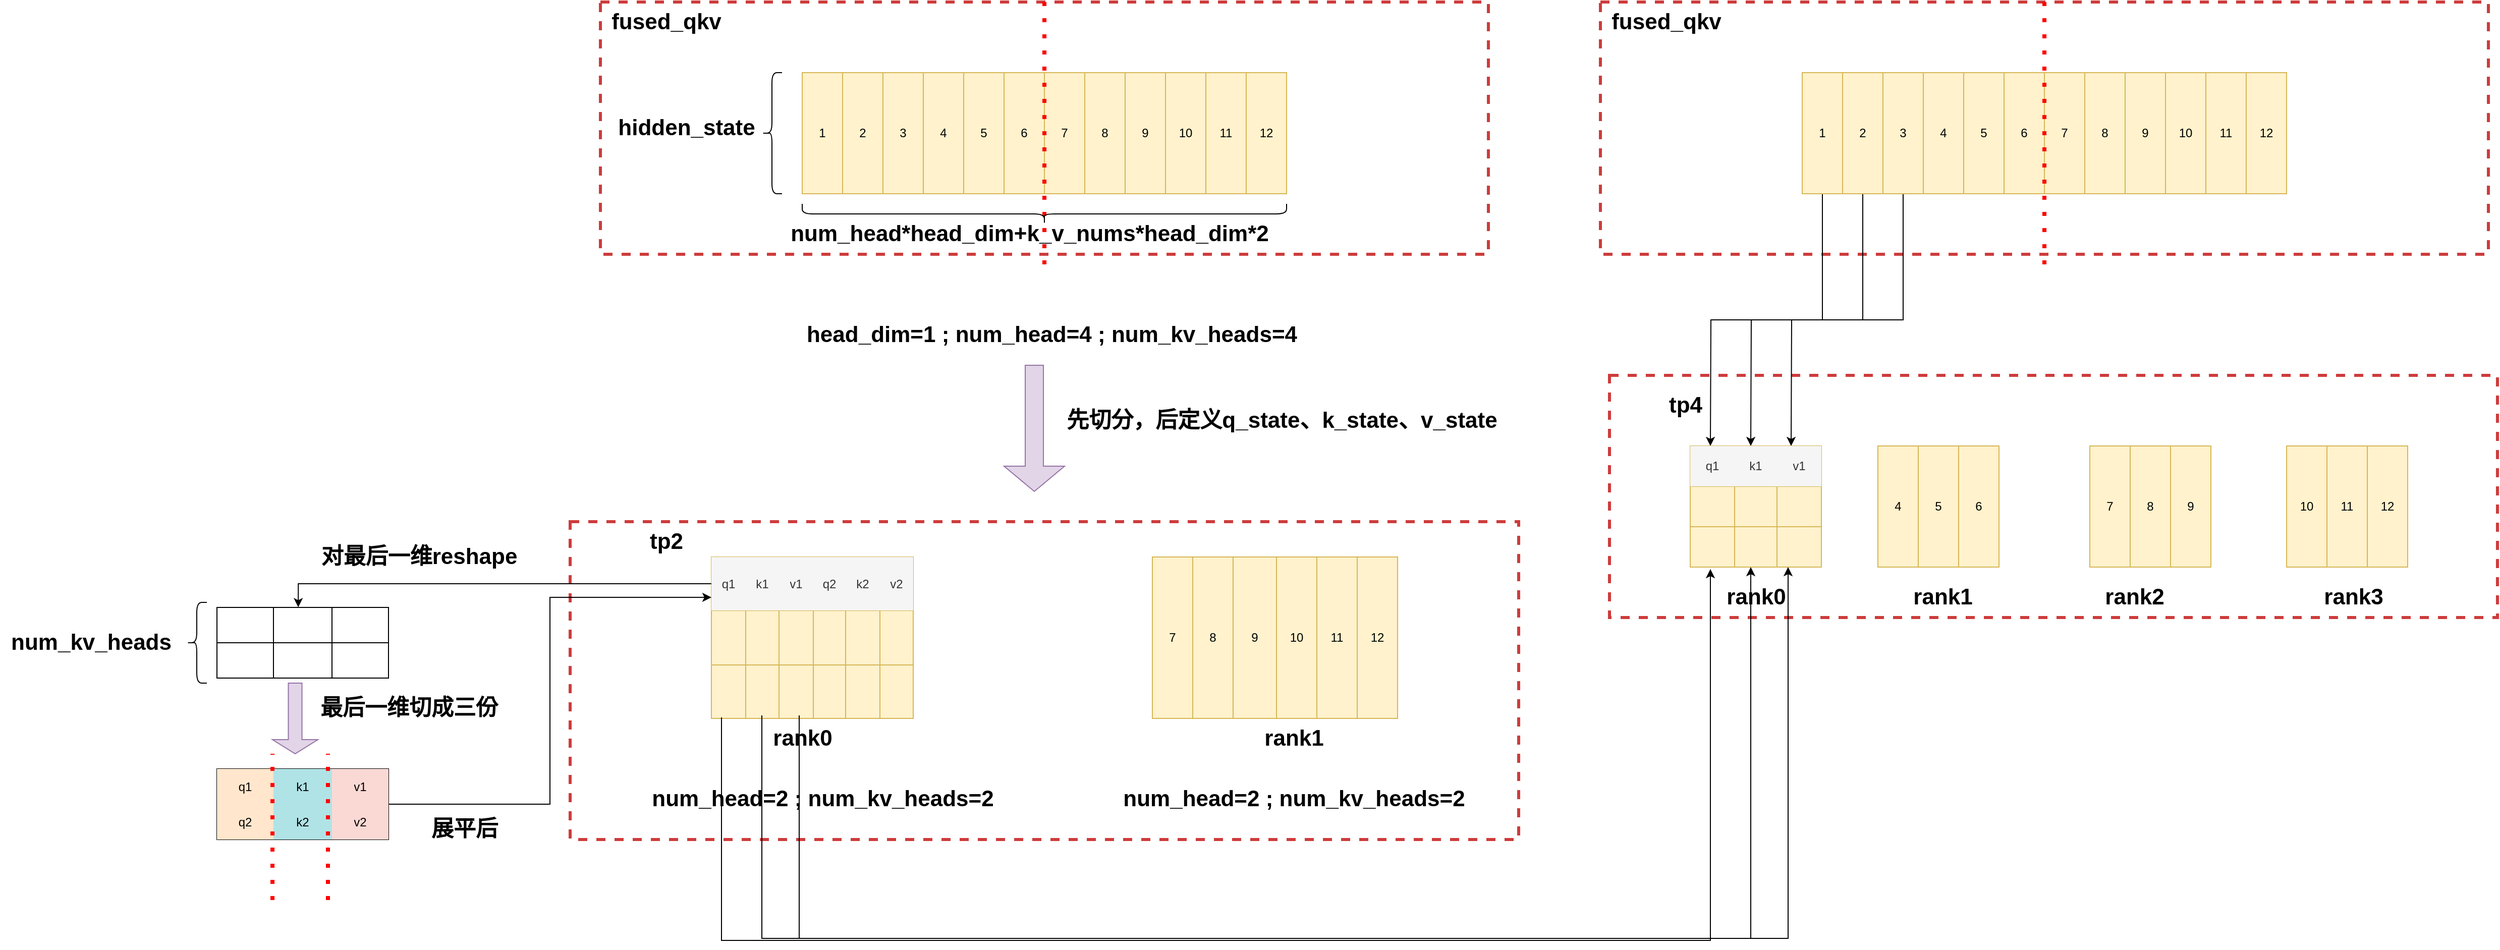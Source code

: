 <mxfile version="28.1.2">
  <diagram name="第 1 页" id="qdPujDKUlXKJ9pawTFB2">
    <mxGraphModel dx="2940" dy="1637" grid="1" gridSize="10" guides="1" tooltips="1" connect="1" arrows="1" fold="1" page="1" pageScale="1" pageWidth="827" pageHeight="1169" math="0" shadow="0">
      <root>
        <mxCell id="0" />
        <mxCell id="1" parent="0" />
        <mxCell id="VnAICG5ymwRhYKLLCskk-14" value="" style="whiteSpace=wrap;html=1;fillColor=none;dashed=1;strokeWidth=3;strokeColor=light-dark(#ce3b3b, #ededed);" vertex="1" parent="1">
          <mxGeometry x="580" y="705" width="940" height="315" as="geometry" />
        </mxCell>
        <mxCell id="VnAICG5ymwRhYKLLCskk-2" value="" style="whiteSpace=wrap;html=1;fillColor=none;dashed=1;strokeWidth=3;strokeColor=light-dark(#ce3b3b, #ededed);" vertex="1" parent="1">
          <mxGeometry x="610" y="190" width="880" height="250" as="geometry" />
        </mxCell>
        <mxCell id="VnAICG5ymwRhYKLLCskk-1" value="1" style="rounded=0;whiteSpace=wrap;html=1;fillColor=#fff2cc;strokeColor=#d6b656;" vertex="1" parent="1">
          <mxGeometry x="810" y="260" width="40" height="120" as="geometry" />
        </mxCell>
        <mxCell id="VnAICG5ymwRhYKLLCskk-3" value="2" style="rounded=0;whiteSpace=wrap;html=1;fillColor=#fff2cc;strokeColor=#d6b656;" vertex="1" parent="1">
          <mxGeometry x="850" y="260" width="40" height="120" as="geometry" />
        </mxCell>
        <mxCell id="VnAICG5ymwRhYKLLCskk-4" value="3" style="rounded=0;whiteSpace=wrap;html=1;fillColor=#fff2cc;strokeColor=#d6b656;" vertex="1" parent="1">
          <mxGeometry x="890" y="260" width="40" height="120" as="geometry" />
        </mxCell>
        <mxCell id="VnAICG5ymwRhYKLLCskk-5" value="4" style="rounded=0;whiteSpace=wrap;html=1;fillColor=#fff2cc;strokeColor=#d6b656;" vertex="1" parent="1">
          <mxGeometry x="930" y="260" width="40" height="120" as="geometry" />
        </mxCell>
        <mxCell id="VnAICG5ymwRhYKLLCskk-6" value="5" style="rounded=0;whiteSpace=wrap;html=1;fillColor=#fff2cc;strokeColor=#d6b656;" vertex="1" parent="1">
          <mxGeometry x="970" y="260" width="40" height="120" as="geometry" />
        </mxCell>
        <mxCell id="VnAICG5ymwRhYKLLCskk-7" value="6" style="rounded=0;whiteSpace=wrap;html=1;fillColor=#fff2cc;strokeColor=#d6b656;" vertex="1" parent="1">
          <mxGeometry x="1010" y="260" width="40" height="120" as="geometry" />
        </mxCell>
        <mxCell id="VnAICG5ymwRhYKLLCskk-8" value="7" style="rounded=0;whiteSpace=wrap;html=1;fillColor=#fff2cc;strokeColor=#d6b656;" vertex="1" parent="1">
          <mxGeometry x="1050" y="260" width="40" height="120" as="geometry" />
        </mxCell>
        <mxCell id="VnAICG5ymwRhYKLLCskk-9" value="8" style="rounded=0;whiteSpace=wrap;html=1;fillColor=#fff2cc;strokeColor=#d6b656;" vertex="1" parent="1">
          <mxGeometry x="1090" y="260" width="40" height="120" as="geometry" />
        </mxCell>
        <mxCell id="VnAICG5ymwRhYKLLCskk-10" value="9" style="rounded=0;whiteSpace=wrap;html=1;fillColor=#fff2cc;strokeColor=#d6b656;" vertex="1" parent="1">
          <mxGeometry x="1130" y="260" width="40" height="120" as="geometry" />
        </mxCell>
        <mxCell id="VnAICG5ymwRhYKLLCskk-11" value="10" style="rounded=0;whiteSpace=wrap;html=1;fillColor=#fff2cc;strokeColor=#d6b656;" vertex="1" parent="1">
          <mxGeometry x="1170" y="260" width="40" height="120" as="geometry" />
        </mxCell>
        <mxCell id="VnAICG5ymwRhYKLLCskk-12" value="11" style="rounded=0;whiteSpace=wrap;html=1;fillColor=#fff2cc;strokeColor=#d6b656;" vertex="1" parent="1">
          <mxGeometry x="1210" y="260" width="40" height="120" as="geometry" />
        </mxCell>
        <mxCell id="VnAICG5ymwRhYKLLCskk-13" value="12" style="rounded=0;whiteSpace=wrap;html=1;fillColor=#fff2cc;strokeColor=#d6b656;" vertex="1" parent="1">
          <mxGeometry x="1250" y="260" width="40" height="120" as="geometry" />
        </mxCell>
        <mxCell id="VnAICG5ymwRhYKLLCskk-27" value="" style="whiteSpace=wrap;html=1;fillColor=none;dashed=1;strokeWidth=3;strokeColor=light-dark(#ce3b3b, #ededed);" vertex="1" parent="1">
          <mxGeometry x="1610" y="560" width="880" height="240" as="geometry" />
        </mxCell>
        <mxCell id="VnAICG5ymwRhYKLLCskk-50" value="&lt;font style=&quot;font-size: 22px;&quot;&gt;&lt;b&gt;fused_qkv&lt;/b&gt;&lt;/font&gt;" style="text;html=1;align=center;verticalAlign=middle;resizable=0;points=[];autosize=1;strokeColor=none;fillColor=none;" vertex="1" parent="1">
          <mxGeometry x="610" y="190" width="130" height="40" as="geometry" />
        </mxCell>
        <mxCell id="VnAICG5ymwRhYKLLCskk-51" value="" style="endArrow=none;dashed=1;html=1;dashPattern=1 3;strokeWidth=4;rounded=0;entryX=0.5;entryY=0;entryDx=0;entryDy=0;strokeColor=#FF0000;" edge="1" parent="1" target="VnAICG5ymwRhYKLLCskk-2">
          <mxGeometry width="50" height="50" relative="1" as="geometry">
            <mxPoint x="1050" y="450" as="sourcePoint" />
            <mxPoint x="1260" y="560" as="targetPoint" />
          </mxGeometry>
        </mxCell>
        <mxCell id="VnAICG5ymwRhYKLLCskk-52" value="&lt;font style=&quot;font-size: 22px;&quot;&gt;&lt;b&gt;tp2&lt;/b&gt;&lt;/font&gt;" style="text;html=1;align=center;verticalAlign=middle;resizable=0;points=[];autosize=1;strokeColor=none;fillColor=none;" vertex="1" parent="1">
          <mxGeometry x="645" y="705" width="60" height="40" as="geometry" />
        </mxCell>
        <mxCell id="VnAICG5ymwRhYKLLCskk-53" value="&lt;font style=&quot;font-size: 22px;&quot;&gt;&lt;b&gt;rank0&lt;/b&gt;&lt;/font&gt;" style="text;html=1;align=center;verticalAlign=middle;resizable=0;points=[];autosize=1;strokeColor=none;fillColor=none;" vertex="1" parent="1">
          <mxGeometry x="770" y="900" width="80" height="40" as="geometry" />
        </mxCell>
        <mxCell id="VnAICG5ymwRhYKLLCskk-54" value="&lt;font style=&quot;font-size: 22px;&quot;&gt;&lt;b&gt;rank1&lt;/b&gt;&lt;/font&gt;" style="text;html=1;align=center;verticalAlign=middle;resizable=0;points=[];autosize=1;strokeColor=none;fillColor=none;" vertex="1" parent="1">
          <mxGeometry x="1257" y="900" width="80" height="40" as="geometry" />
        </mxCell>
        <mxCell id="VnAICG5ymwRhYKLLCskk-55" value="&lt;font style=&quot;font-size: 22px;&quot;&gt;&lt;b&gt;tp4&lt;/b&gt;&lt;/font&gt;" style="text;html=1;align=center;verticalAlign=middle;resizable=0;points=[];autosize=1;strokeColor=none;fillColor=none;" vertex="1" parent="1">
          <mxGeometry x="1655" y="570" width="60" height="40" as="geometry" />
        </mxCell>
        <mxCell id="VnAICG5ymwRhYKLLCskk-56" value="&lt;font style=&quot;font-size: 22px;&quot;&gt;&lt;b&gt;rank0&lt;/b&gt;&lt;/font&gt;" style="text;html=1;align=center;verticalAlign=middle;resizable=0;points=[];autosize=1;strokeColor=none;fillColor=none;" vertex="1" parent="1">
          <mxGeometry x="1715" y="760" width="80" height="40" as="geometry" />
        </mxCell>
        <mxCell id="VnAICG5ymwRhYKLLCskk-57" value="&lt;font style=&quot;font-size: 22px;&quot;&gt;&lt;b&gt;rank1&lt;/b&gt;&lt;/font&gt;" style="text;html=1;align=center;verticalAlign=middle;resizable=0;points=[];autosize=1;strokeColor=none;fillColor=none;" vertex="1" parent="1">
          <mxGeometry x="1900" y="760" width="80" height="40" as="geometry" />
        </mxCell>
        <mxCell id="VnAICG5ymwRhYKLLCskk-58" value="&lt;font style=&quot;font-size: 22px;&quot;&gt;&lt;b&gt;rank2&lt;/b&gt;&lt;/font&gt;" style="text;html=1;align=center;verticalAlign=middle;resizable=0;points=[];autosize=1;strokeColor=none;fillColor=none;" vertex="1" parent="1">
          <mxGeometry x="2090" y="760" width="80" height="40" as="geometry" />
        </mxCell>
        <mxCell id="VnAICG5ymwRhYKLLCskk-59" value="&lt;font style=&quot;font-size: 22px;&quot;&gt;&lt;b&gt;rank3&lt;/b&gt;&lt;/font&gt;" style="text;html=1;align=center;verticalAlign=middle;resizable=0;points=[];autosize=1;strokeColor=none;fillColor=none;" vertex="1" parent="1">
          <mxGeometry x="2307" y="760" width="80" height="40" as="geometry" />
        </mxCell>
        <mxCell id="VnAICG5ymwRhYKLLCskk-60" value="" style="whiteSpace=wrap;html=1;fillColor=none;dashed=1;strokeWidth=3;strokeColor=light-dark(#ce3b3b, #ededed);" vertex="1" parent="1">
          <mxGeometry x="1601" y="190" width="880" height="250" as="geometry" />
        </mxCell>
        <mxCell id="VnAICG5ymwRhYKLLCskk-75" style="edgeStyle=orthogonalEdgeStyle;rounded=0;orthogonalLoop=1;jettySize=auto;html=1;exitX=0.5;exitY=1;exitDx=0;exitDy=0;entryX=0.5;entryY=0;entryDx=0;entryDy=0;" edge="1" parent="1" source="VnAICG5ymwRhYKLLCskk-61">
          <mxGeometry relative="1" as="geometry">
            <mxPoint x="1710" y="630" as="targetPoint" />
          </mxGeometry>
        </mxCell>
        <mxCell id="VnAICG5ymwRhYKLLCskk-61" value="1" style="rounded=0;whiteSpace=wrap;html=1;fillColor=#fff2cc;strokeColor=#d6b656;" vertex="1" parent="1">
          <mxGeometry x="1801" y="260" width="40" height="120" as="geometry" />
        </mxCell>
        <mxCell id="VnAICG5ymwRhYKLLCskk-76" style="edgeStyle=orthogonalEdgeStyle;rounded=0;orthogonalLoop=1;jettySize=auto;html=1;exitX=0.5;exitY=1;exitDx=0;exitDy=0;entryX=0.5;entryY=0;entryDx=0;entryDy=0;" edge="1" parent="1" source="VnAICG5ymwRhYKLLCskk-62">
          <mxGeometry relative="1" as="geometry">
            <mxPoint x="1750" y="630" as="targetPoint" />
          </mxGeometry>
        </mxCell>
        <mxCell id="VnAICG5ymwRhYKLLCskk-62" value="2" style="rounded=0;whiteSpace=wrap;html=1;fillColor=#fff2cc;strokeColor=#d6b656;" vertex="1" parent="1">
          <mxGeometry x="1841" y="260" width="40" height="120" as="geometry" />
        </mxCell>
        <mxCell id="VnAICG5ymwRhYKLLCskk-77" style="edgeStyle=orthogonalEdgeStyle;rounded=0;orthogonalLoop=1;jettySize=auto;html=1;exitX=0.5;exitY=1;exitDx=0;exitDy=0;entryX=0.5;entryY=0;entryDx=0;entryDy=0;" edge="1" parent="1" source="VnAICG5ymwRhYKLLCskk-63">
          <mxGeometry relative="1" as="geometry">
            <mxPoint x="1790" y="630" as="targetPoint" />
          </mxGeometry>
        </mxCell>
        <mxCell id="VnAICG5ymwRhYKLLCskk-63" value="3" style="rounded=0;whiteSpace=wrap;html=1;fillColor=#fff2cc;strokeColor=#d6b656;" vertex="1" parent="1">
          <mxGeometry x="1881" y="260" width="40" height="120" as="geometry" />
        </mxCell>
        <mxCell id="VnAICG5ymwRhYKLLCskk-64" value="4" style="rounded=0;whiteSpace=wrap;html=1;fillColor=#fff2cc;strokeColor=#d6b656;" vertex="1" parent="1">
          <mxGeometry x="1921" y="260" width="40" height="120" as="geometry" />
        </mxCell>
        <mxCell id="VnAICG5ymwRhYKLLCskk-65" value="5" style="rounded=0;whiteSpace=wrap;html=1;fillColor=#fff2cc;strokeColor=#d6b656;" vertex="1" parent="1">
          <mxGeometry x="1961" y="260" width="40" height="120" as="geometry" />
        </mxCell>
        <mxCell id="VnAICG5ymwRhYKLLCskk-66" value="6" style="rounded=0;whiteSpace=wrap;html=1;fillColor=#fff2cc;strokeColor=#d6b656;" vertex="1" parent="1">
          <mxGeometry x="2001" y="260" width="40" height="120" as="geometry" />
        </mxCell>
        <mxCell id="VnAICG5ymwRhYKLLCskk-67" value="7" style="rounded=0;whiteSpace=wrap;html=1;fillColor=#fff2cc;strokeColor=#d6b656;" vertex="1" parent="1">
          <mxGeometry x="2041" y="260" width="40" height="120" as="geometry" />
        </mxCell>
        <mxCell id="VnAICG5ymwRhYKLLCskk-68" value="8" style="rounded=0;whiteSpace=wrap;html=1;fillColor=#fff2cc;strokeColor=#d6b656;" vertex="1" parent="1">
          <mxGeometry x="2081" y="260" width="40" height="120" as="geometry" />
        </mxCell>
        <mxCell id="VnAICG5ymwRhYKLLCskk-69" value="9" style="rounded=0;whiteSpace=wrap;html=1;fillColor=#fff2cc;strokeColor=#d6b656;" vertex="1" parent="1">
          <mxGeometry x="2121" y="260" width="40" height="120" as="geometry" />
        </mxCell>
        <mxCell id="VnAICG5ymwRhYKLLCskk-70" value="10" style="rounded=0;whiteSpace=wrap;html=1;fillColor=#fff2cc;strokeColor=#d6b656;" vertex="1" parent="1">
          <mxGeometry x="2161" y="260" width="40" height="120" as="geometry" />
        </mxCell>
        <mxCell id="VnAICG5ymwRhYKLLCskk-71" value="11" style="rounded=0;whiteSpace=wrap;html=1;fillColor=#fff2cc;strokeColor=#d6b656;" vertex="1" parent="1">
          <mxGeometry x="2201" y="260" width="40" height="120" as="geometry" />
        </mxCell>
        <mxCell id="VnAICG5ymwRhYKLLCskk-72" value="12" style="rounded=0;whiteSpace=wrap;html=1;fillColor=#fff2cc;strokeColor=#d6b656;" vertex="1" parent="1">
          <mxGeometry x="2241" y="260" width="40" height="120" as="geometry" />
        </mxCell>
        <mxCell id="VnAICG5ymwRhYKLLCskk-73" value="&lt;font style=&quot;font-size: 22px;&quot;&gt;&lt;b&gt;fused_qkv&lt;/b&gt;&lt;/font&gt;" style="text;html=1;align=center;verticalAlign=middle;resizable=0;points=[];autosize=1;strokeColor=none;fillColor=none;" vertex="1" parent="1">
          <mxGeometry x="1601" y="190" width="130" height="40" as="geometry" />
        </mxCell>
        <mxCell id="VnAICG5ymwRhYKLLCskk-74" value="" style="endArrow=none;dashed=1;html=1;dashPattern=1 3;strokeWidth=4;rounded=0;entryX=0.5;entryY=0;entryDx=0;entryDy=0;strokeColor=#FF0000;" edge="1" parent="1" target="VnAICG5ymwRhYKLLCskk-60">
          <mxGeometry width="50" height="50" relative="1" as="geometry">
            <mxPoint x="2041" y="450" as="sourcePoint" />
            <mxPoint x="2251" y="560" as="targetPoint" />
          </mxGeometry>
        </mxCell>
        <mxCell id="VnAICG5ymwRhYKLLCskk-109" value="" style="shape=table;startSize=0;container=1;collapsible=0;childLayout=tableLayout;fillColor=#fff2cc;strokeColor=#d6b656;" vertex="1" parent="1">
          <mxGeometry x="720" y="740" width="200" height="160" as="geometry" />
        </mxCell>
        <mxCell id="VnAICG5ymwRhYKLLCskk-110" value="" style="shape=tableRow;horizontal=0;startSize=0;swimlaneHead=0;swimlaneBody=0;strokeColor=inherit;top=0;left=0;bottom=0;right=0;collapsible=0;dropTarget=0;fillColor=none;points=[[0,0.5],[1,0.5]];portConstraint=eastwest;" vertex="1" parent="VnAICG5ymwRhYKLLCskk-109">
          <mxGeometry width="200" height="53" as="geometry" />
        </mxCell>
        <mxCell id="VnAICG5ymwRhYKLLCskk-111" value="q1" style="shape=partialRectangle;html=1;whiteSpace=wrap;connectable=0;strokeColor=#666666;overflow=hidden;fillColor=#f5f5f5;top=0;left=0;bottom=0;right=0;pointerEvents=1;fontColor=#333333;" vertex="1" parent="VnAICG5ymwRhYKLLCskk-110">
          <mxGeometry width="34" height="53" as="geometry">
            <mxRectangle width="34" height="53" as="alternateBounds" />
          </mxGeometry>
        </mxCell>
        <mxCell id="VnAICG5ymwRhYKLLCskk-112" value="k1" style="shape=partialRectangle;html=1;whiteSpace=wrap;connectable=0;overflow=hidden;top=0;left=0;bottom=0;right=0;pointerEvents=1;fillColor=#f5f5f5;fontColor=#333333;strokeColor=#666666;" vertex="1" parent="VnAICG5ymwRhYKLLCskk-110">
          <mxGeometry x="34" width="33" height="53" as="geometry">
            <mxRectangle width="33" height="53" as="alternateBounds" />
          </mxGeometry>
        </mxCell>
        <mxCell id="VnAICG5ymwRhYKLLCskk-113" value="v1" style="shape=partialRectangle;html=1;whiteSpace=wrap;connectable=0;strokeColor=#666666;overflow=hidden;fillColor=#f5f5f5;top=0;left=0;bottom=0;right=0;pointerEvents=1;fontColor=#333333;" vertex="1" parent="VnAICG5ymwRhYKLLCskk-110">
          <mxGeometry x="67" width="34" height="53" as="geometry">
            <mxRectangle width="34" height="53" as="alternateBounds" />
          </mxGeometry>
        </mxCell>
        <mxCell id="VnAICG5ymwRhYKLLCskk-114" value="q2" style="shape=partialRectangle;html=1;whiteSpace=wrap;connectable=0;strokeColor=#666666;overflow=hidden;fillColor=#f5f5f5;top=0;left=0;bottom=0;right=0;pointerEvents=1;fontColor=#333333;" vertex="1" parent="VnAICG5ymwRhYKLLCskk-110">
          <mxGeometry x="101" width="32" height="53" as="geometry">
            <mxRectangle width="32" height="53" as="alternateBounds" />
          </mxGeometry>
        </mxCell>
        <mxCell id="VnAICG5ymwRhYKLLCskk-115" value="k2" style="shape=partialRectangle;html=1;whiteSpace=wrap;connectable=0;strokeColor=#666666;overflow=hidden;fillColor=#f5f5f5;top=0;left=0;bottom=0;right=0;pointerEvents=1;fontColor=#333333;" vertex="1" parent="VnAICG5ymwRhYKLLCskk-110">
          <mxGeometry x="133" width="34" height="53" as="geometry">
            <mxRectangle width="34" height="53" as="alternateBounds" />
          </mxGeometry>
        </mxCell>
        <mxCell id="VnAICG5ymwRhYKLLCskk-116" value="v2" style="shape=partialRectangle;html=1;whiteSpace=wrap;connectable=0;strokeColor=#666666;overflow=hidden;fillColor=#f5f5f5;top=0;left=0;bottom=0;right=0;pointerEvents=1;fontColor=#333333;" vertex="1" parent="VnAICG5ymwRhYKLLCskk-110">
          <mxGeometry x="167" width="33" height="53" as="geometry">
            <mxRectangle width="33" height="53" as="alternateBounds" />
          </mxGeometry>
        </mxCell>
        <mxCell id="VnAICG5ymwRhYKLLCskk-117" value="" style="shape=tableRow;horizontal=0;startSize=0;swimlaneHead=0;swimlaneBody=0;strokeColor=inherit;top=0;left=0;bottom=0;right=0;collapsible=0;dropTarget=0;fillColor=none;points=[[0,0.5],[1,0.5]];portConstraint=eastwest;" vertex="1" parent="VnAICG5ymwRhYKLLCskk-109">
          <mxGeometry y="53" width="200" height="54" as="geometry" />
        </mxCell>
        <mxCell id="VnAICG5ymwRhYKLLCskk-118" value="" style="shape=partialRectangle;html=1;whiteSpace=wrap;connectable=0;strokeColor=inherit;overflow=hidden;fillColor=none;top=0;left=0;bottom=0;right=0;pointerEvents=1;" vertex="1" parent="VnAICG5ymwRhYKLLCskk-117">
          <mxGeometry width="34" height="54" as="geometry">
            <mxRectangle width="34" height="54" as="alternateBounds" />
          </mxGeometry>
        </mxCell>
        <mxCell id="VnAICG5ymwRhYKLLCskk-119" value="" style="shape=partialRectangle;html=1;whiteSpace=wrap;connectable=0;strokeColor=inherit;overflow=hidden;fillColor=none;top=0;left=0;bottom=0;right=0;pointerEvents=1;" vertex="1" parent="VnAICG5ymwRhYKLLCskk-117">
          <mxGeometry x="34" width="33" height="54" as="geometry">
            <mxRectangle width="33" height="54" as="alternateBounds" />
          </mxGeometry>
        </mxCell>
        <mxCell id="VnAICG5ymwRhYKLLCskk-120" value="" style="shape=partialRectangle;html=1;whiteSpace=wrap;connectable=0;strokeColor=inherit;overflow=hidden;fillColor=none;top=0;left=0;bottom=0;right=0;pointerEvents=1;" vertex="1" parent="VnAICG5ymwRhYKLLCskk-117">
          <mxGeometry x="67" width="34" height="54" as="geometry">
            <mxRectangle width="34" height="54" as="alternateBounds" />
          </mxGeometry>
        </mxCell>
        <mxCell id="VnAICG5ymwRhYKLLCskk-121" value="" style="shape=partialRectangle;html=1;whiteSpace=wrap;connectable=0;strokeColor=inherit;overflow=hidden;fillColor=none;top=0;left=0;bottom=0;right=0;pointerEvents=1;" vertex="1" parent="VnAICG5ymwRhYKLLCskk-117">
          <mxGeometry x="101" width="32" height="54" as="geometry">
            <mxRectangle width="32" height="54" as="alternateBounds" />
          </mxGeometry>
        </mxCell>
        <mxCell id="VnAICG5ymwRhYKLLCskk-122" value="" style="shape=partialRectangle;html=1;whiteSpace=wrap;connectable=0;strokeColor=inherit;overflow=hidden;fillColor=none;top=0;left=0;bottom=0;right=0;pointerEvents=1;" vertex="1" parent="VnAICG5ymwRhYKLLCskk-117">
          <mxGeometry x="133" width="34" height="54" as="geometry">
            <mxRectangle width="34" height="54" as="alternateBounds" />
          </mxGeometry>
        </mxCell>
        <mxCell id="VnAICG5ymwRhYKLLCskk-123" value="" style="shape=partialRectangle;html=1;whiteSpace=wrap;connectable=0;strokeColor=inherit;overflow=hidden;fillColor=none;top=0;left=0;bottom=0;right=0;pointerEvents=1;" vertex="1" parent="VnAICG5ymwRhYKLLCskk-117">
          <mxGeometry x="167" width="33" height="54" as="geometry">
            <mxRectangle width="33" height="54" as="alternateBounds" />
          </mxGeometry>
        </mxCell>
        <mxCell id="VnAICG5ymwRhYKLLCskk-124" value="" style="shape=tableRow;horizontal=0;startSize=0;swimlaneHead=0;swimlaneBody=0;strokeColor=inherit;top=0;left=0;bottom=0;right=0;collapsible=0;dropTarget=0;fillColor=none;points=[[0,0.5],[1,0.5]];portConstraint=eastwest;" vertex="1" parent="VnAICG5ymwRhYKLLCskk-109">
          <mxGeometry y="107" width="200" height="53" as="geometry" />
        </mxCell>
        <mxCell id="VnAICG5ymwRhYKLLCskk-125" value="" style="shape=partialRectangle;html=1;whiteSpace=wrap;connectable=0;strokeColor=inherit;overflow=hidden;fillColor=none;top=0;left=0;bottom=0;right=0;pointerEvents=1;" vertex="1" parent="VnAICG5ymwRhYKLLCskk-124">
          <mxGeometry width="34" height="53" as="geometry">
            <mxRectangle width="34" height="53" as="alternateBounds" />
          </mxGeometry>
        </mxCell>
        <mxCell id="VnAICG5ymwRhYKLLCskk-126" value="" style="shape=partialRectangle;html=1;whiteSpace=wrap;connectable=0;strokeColor=inherit;overflow=hidden;fillColor=none;top=0;left=0;bottom=0;right=0;pointerEvents=1;" vertex="1" parent="VnAICG5ymwRhYKLLCskk-124">
          <mxGeometry x="34" width="33" height="53" as="geometry">
            <mxRectangle width="33" height="53" as="alternateBounds" />
          </mxGeometry>
        </mxCell>
        <mxCell id="VnAICG5ymwRhYKLLCskk-127" value="" style="shape=partialRectangle;html=1;whiteSpace=wrap;connectable=0;strokeColor=inherit;overflow=hidden;fillColor=none;top=0;left=0;bottom=0;right=0;pointerEvents=1;" vertex="1" parent="VnAICG5ymwRhYKLLCskk-124">
          <mxGeometry x="67" width="34" height="53" as="geometry">
            <mxRectangle width="34" height="53" as="alternateBounds" />
          </mxGeometry>
        </mxCell>
        <mxCell id="VnAICG5ymwRhYKLLCskk-128" value="" style="shape=partialRectangle;html=1;whiteSpace=wrap;connectable=0;strokeColor=inherit;overflow=hidden;fillColor=none;top=0;left=0;bottom=0;right=0;pointerEvents=1;" vertex="1" parent="VnAICG5ymwRhYKLLCskk-124">
          <mxGeometry x="101" width="32" height="53" as="geometry">
            <mxRectangle width="32" height="53" as="alternateBounds" />
          </mxGeometry>
        </mxCell>
        <mxCell id="VnAICG5ymwRhYKLLCskk-129" value="" style="shape=partialRectangle;html=1;whiteSpace=wrap;connectable=0;strokeColor=inherit;overflow=hidden;fillColor=none;top=0;left=0;bottom=0;right=0;pointerEvents=1;" vertex="1" parent="VnAICG5ymwRhYKLLCskk-124">
          <mxGeometry x="133" width="34" height="53" as="geometry">
            <mxRectangle width="34" height="53" as="alternateBounds" />
          </mxGeometry>
        </mxCell>
        <mxCell id="VnAICG5ymwRhYKLLCskk-130" value="" style="shape=partialRectangle;html=1;whiteSpace=wrap;connectable=0;strokeColor=inherit;overflow=hidden;fillColor=none;top=0;left=0;bottom=0;right=0;pointerEvents=1;" vertex="1" parent="VnAICG5ymwRhYKLLCskk-124">
          <mxGeometry x="167" width="33" height="53" as="geometry">
            <mxRectangle width="33" height="53" as="alternateBounds" />
          </mxGeometry>
        </mxCell>
        <mxCell id="VnAICG5ymwRhYKLLCskk-132" value="" style="shape=curlyBracket;whiteSpace=wrap;html=1;rounded=1;labelPosition=left;verticalLabelPosition=middle;align=right;verticalAlign=middle;" vertex="1" parent="1">
          <mxGeometry x="770" y="260" width="20" height="120" as="geometry" />
        </mxCell>
        <mxCell id="VnAICG5ymwRhYKLLCskk-133" value="&lt;font style=&quot;font-size: 22px;&quot;&gt;&lt;b&gt;hidden_state&lt;/b&gt;&lt;/font&gt;" style="text;html=1;align=center;verticalAlign=middle;resizable=0;points=[];autosize=1;strokeColor=none;fillColor=none;" vertex="1" parent="1">
          <mxGeometry x="615" y="295" width="160" height="40" as="geometry" />
        </mxCell>
        <mxCell id="VnAICG5ymwRhYKLLCskk-134" value="" style="shape=curlyBracket;whiteSpace=wrap;html=1;rounded=1;labelPosition=left;verticalLabelPosition=middle;align=right;verticalAlign=middle;rotation=-90;" vertex="1" parent="1">
          <mxGeometry x="1040" y="160" width="20" height="480" as="geometry" />
        </mxCell>
        <mxCell id="VnAICG5ymwRhYKLLCskk-135" value="&lt;font style=&quot;font-size: 22px;&quot;&gt;&lt;b&gt;num_head*head_dim+k_v_nums*head_dim*2&lt;/b&gt;&lt;/font&gt;" style="text;html=1;align=center;verticalAlign=middle;resizable=0;points=[];autosize=1;strokeColor=none;fillColor=none;" vertex="1" parent="1">
          <mxGeometry x="785" y="400" width="500" height="40" as="geometry" />
        </mxCell>
        <mxCell id="VnAICG5ymwRhYKLLCskk-136" value="&lt;font style=&quot;font-size: 22px;&quot;&gt;&lt;b&gt;head_dim=1 ; num_head=4 ;&amp;nbsp;&lt;/b&gt;&lt;b&gt;num_kv_heads&lt;/b&gt;&lt;b&gt;=4&lt;/b&gt;&lt;/font&gt;" style="text;html=1;align=center;verticalAlign=middle;resizable=0;points=[];autosize=1;strokeColor=none;fillColor=none;" vertex="1" parent="1">
          <mxGeometry x="802" y="500" width="510" height="40" as="geometry" />
        </mxCell>
        <mxCell id="VnAICG5ymwRhYKLLCskk-140" value="" style="group" vertex="1" connectable="0" parent="1">
          <mxGeometry x="1157" y="740" width="243" height="160" as="geometry" />
        </mxCell>
        <mxCell id="VnAICG5ymwRhYKLLCskk-21" value="7" style="rounded=0;whiteSpace=wrap;html=1;fillColor=#fff2cc;strokeColor=#d6b656;" vertex="1" parent="VnAICG5ymwRhYKLLCskk-140">
          <mxGeometry width="40.0" height="160" as="geometry" />
        </mxCell>
        <mxCell id="VnAICG5ymwRhYKLLCskk-22" value="8" style="rounded=0;whiteSpace=wrap;html=1;fillColor=#fff2cc;strokeColor=#d6b656;" vertex="1" parent="VnAICG5ymwRhYKLLCskk-140">
          <mxGeometry x="40.0" width="40.0" height="160" as="geometry" />
        </mxCell>
        <mxCell id="VnAICG5ymwRhYKLLCskk-23" value="9" style="rounded=0;whiteSpace=wrap;html=1;fillColor=#fff2cc;strokeColor=#d6b656;" vertex="1" parent="VnAICG5ymwRhYKLLCskk-140">
          <mxGeometry x="80.0" width="43" height="160" as="geometry" />
        </mxCell>
        <mxCell id="VnAICG5ymwRhYKLLCskk-137" value="10" style="rounded=0;whiteSpace=wrap;html=1;fillColor=#fff2cc;strokeColor=#d6b656;" vertex="1" parent="VnAICG5ymwRhYKLLCskk-140">
          <mxGeometry x="123.0" width="40.0" height="160" as="geometry" />
        </mxCell>
        <mxCell id="VnAICG5ymwRhYKLLCskk-138" value="11" style="rounded=0;whiteSpace=wrap;html=1;fillColor=#fff2cc;strokeColor=#d6b656;" vertex="1" parent="VnAICG5ymwRhYKLLCskk-140">
          <mxGeometry x="163" width="40.0" height="160" as="geometry" />
        </mxCell>
        <mxCell id="VnAICG5ymwRhYKLLCskk-139" value="12" style="rounded=0;whiteSpace=wrap;html=1;fillColor=#fff2cc;strokeColor=#d6b656;" vertex="1" parent="VnAICG5ymwRhYKLLCskk-140">
          <mxGeometry x="203" width="40.0" height="160" as="geometry" />
        </mxCell>
        <mxCell id="VnAICG5ymwRhYKLLCskk-141" value="" style="shape=singleArrow;direction=south;whiteSpace=wrap;html=1;fillColor=#e1d5e7;strokeColor=#9673a6;" vertex="1" parent="1">
          <mxGeometry x="1010" y="550" width="60" height="125" as="geometry" />
        </mxCell>
        <mxCell id="VnAICG5ymwRhYKLLCskk-144" value="&lt;font style=&quot;font-size: 22px;&quot;&gt;&lt;b&gt;先切分，后定义q_state、k_state、v_state&lt;/b&gt;&lt;/font&gt;" style="text;html=1;align=center;verticalAlign=middle;resizable=0;points=[];autosize=1;strokeColor=none;fillColor=none;" vertex="1" parent="1">
          <mxGeometry x="1060" y="585" width="450" height="40" as="geometry" />
        </mxCell>
        <mxCell id="VnAICG5ymwRhYKLLCskk-147" value="&lt;font style=&quot;font-size: 22px;&quot;&gt;&lt;b&gt;num_head=2 ;&amp;nbsp;&lt;/b&gt;&lt;b&gt;num_kv_heads&lt;/b&gt;&lt;b&gt;=2&lt;/b&gt;&lt;/font&gt;" style="text;html=1;align=center;verticalAlign=middle;resizable=0;points=[];autosize=1;strokeColor=none;fillColor=none;" vertex="1" parent="1">
          <mxGeometry x="650" y="960" width="360" height="40" as="geometry" />
        </mxCell>
        <mxCell id="VnAICG5ymwRhYKLLCskk-148" value="&lt;font style=&quot;font-size: 22px;&quot;&gt;&lt;b&gt;num_head=2 ;&amp;nbsp;&lt;/b&gt;&lt;b&gt;num_kv_heads&lt;/b&gt;&lt;b&gt;=2&lt;/b&gt;&lt;/font&gt;" style="text;html=1;align=center;verticalAlign=middle;resizable=0;points=[];autosize=1;strokeColor=none;fillColor=none;" vertex="1" parent="1">
          <mxGeometry x="1117" y="960" width="360" height="40" as="geometry" />
        </mxCell>
        <mxCell id="VnAICG5ymwRhYKLLCskk-149" value="" style="shape=table;startSize=0;container=1;collapsible=0;childLayout=tableLayout;" vertex="1" parent="1">
          <mxGeometry x="230" y="790" width="170" height="70" as="geometry" />
        </mxCell>
        <mxCell id="VnAICG5ymwRhYKLLCskk-150" value="" style="shape=tableRow;horizontal=0;startSize=0;swimlaneHead=0;swimlaneBody=0;strokeColor=inherit;top=0;left=0;bottom=0;right=0;collapsible=0;dropTarget=0;fillColor=none;points=[[0,0.5],[1,0.5]];portConstraint=eastwest;" vertex="1" parent="VnAICG5ymwRhYKLLCskk-149">
          <mxGeometry width="170" height="35" as="geometry" />
        </mxCell>
        <mxCell id="VnAICG5ymwRhYKLLCskk-151" value="" style="shape=partialRectangle;html=1;whiteSpace=wrap;connectable=0;strokeColor=inherit;overflow=hidden;fillColor=none;top=0;left=0;bottom=0;right=0;pointerEvents=1;" vertex="1" parent="VnAICG5ymwRhYKLLCskk-150">
          <mxGeometry width="56" height="35" as="geometry">
            <mxRectangle width="56" height="35" as="alternateBounds" />
          </mxGeometry>
        </mxCell>
        <mxCell id="VnAICG5ymwRhYKLLCskk-152" value="" style="shape=partialRectangle;html=1;whiteSpace=wrap;connectable=0;strokeColor=inherit;overflow=hidden;fillColor=none;top=0;left=0;bottom=0;right=0;pointerEvents=1;" vertex="1" parent="VnAICG5ymwRhYKLLCskk-150">
          <mxGeometry x="56" width="58" height="35" as="geometry">
            <mxRectangle width="58" height="35" as="alternateBounds" />
          </mxGeometry>
        </mxCell>
        <mxCell id="VnAICG5ymwRhYKLLCskk-153" value="" style="shape=partialRectangle;html=1;whiteSpace=wrap;connectable=0;strokeColor=inherit;overflow=hidden;fillColor=none;top=0;left=0;bottom=0;right=0;pointerEvents=1;" vertex="1" parent="VnAICG5ymwRhYKLLCskk-150">
          <mxGeometry x="114" width="56" height="35" as="geometry">
            <mxRectangle width="56" height="35" as="alternateBounds" />
          </mxGeometry>
        </mxCell>
        <mxCell id="VnAICG5ymwRhYKLLCskk-154" value="" style="shape=tableRow;horizontal=0;startSize=0;swimlaneHead=0;swimlaneBody=0;strokeColor=inherit;top=0;left=0;bottom=0;right=0;collapsible=0;dropTarget=0;fillColor=none;points=[[0,0.5],[1,0.5]];portConstraint=eastwest;" vertex="1" parent="VnAICG5ymwRhYKLLCskk-149">
          <mxGeometry y="35" width="170" height="35" as="geometry" />
        </mxCell>
        <mxCell id="VnAICG5ymwRhYKLLCskk-155" value="" style="shape=partialRectangle;html=1;whiteSpace=wrap;connectable=0;strokeColor=inherit;overflow=hidden;fillColor=none;top=0;left=0;bottom=0;right=0;pointerEvents=1;" vertex="1" parent="VnAICG5ymwRhYKLLCskk-154">
          <mxGeometry width="56" height="35" as="geometry">
            <mxRectangle width="56" height="35" as="alternateBounds" />
          </mxGeometry>
        </mxCell>
        <mxCell id="VnAICG5ymwRhYKLLCskk-156" value="" style="shape=partialRectangle;html=1;whiteSpace=wrap;connectable=0;strokeColor=inherit;overflow=hidden;fillColor=none;top=0;left=0;bottom=0;right=0;pointerEvents=1;" vertex="1" parent="VnAICG5ymwRhYKLLCskk-154">
          <mxGeometry x="56" width="58" height="35" as="geometry">
            <mxRectangle width="58" height="35" as="alternateBounds" />
          </mxGeometry>
        </mxCell>
        <mxCell id="VnAICG5ymwRhYKLLCskk-157" value="" style="shape=partialRectangle;html=1;whiteSpace=wrap;connectable=0;strokeColor=inherit;overflow=hidden;fillColor=none;top=0;left=0;bottom=0;right=0;pointerEvents=1;" vertex="1" parent="VnAICG5ymwRhYKLLCskk-154">
          <mxGeometry x="114" width="56" height="35" as="geometry">
            <mxRectangle width="56" height="35" as="alternateBounds" />
          </mxGeometry>
        </mxCell>
        <mxCell id="VnAICG5ymwRhYKLLCskk-158" style="edgeStyle=orthogonalEdgeStyle;rounded=0;orthogonalLoop=1;jettySize=auto;html=1;exitX=0;exitY=0.5;exitDx=0;exitDy=0;entryX=0.474;entryY=-0.006;entryDx=0;entryDy=0;entryPerimeter=0;" edge="1" parent="1" source="VnAICG5ymwRhYKLLCskk-110" target="VnAICG5ymwRhYKLLCskk-150">
          <mxGeometry relative="1" as="geometry" />
        </mxCell>
        <mxCell id="VnAICG5ymwRhYKLLCskk-159" value="&lt;font style=&quot;font-size: 22px;&quot;&gt;&lt;b&gt;对最后一维reshape&lt;/b&gt;&lt;/font&gt;" style="text;html=1;align=center;verticalAlign=middle;resizable=0;points=[];autosize=1;strokeColor=none;fillColor=none;" vertex="1" parent="1">
          <mxGeometry x="320" y="720" width="220" height="40" as="geometry" />
        </mxCell>
        <mxCell id="VnAICG5ymwRhYKLLCskk-160" value="" style="shape=curlyBracket;whiteSpace=wrap;html=1;rounded=1;labelPosition=left;verticalLabelPosition=middle;align=right;verticalAlign=middle;" vertex="1" parent="1">
          <mxGeometry x="200" y="785" width="20" height="80" as="geometry" />
        </mxCell>
        <mxCell id="VnAICG5ymwRhYKLLCskk-162" value="" style="shape=singleArrow;direction=south;whiteSpace=wrap;html=1;fillColor=#e1d5e7;strokeColor=#9673a6;" vertex="1" parent="1">
          <mxGeometry x="285" y="865" width="45" height="70" as="geometry" />
        </mxCell>
        <mxCell id="VnAICG5ymwRhYKLLCskk-164" value="&lt;font style=&quot;font-size: 22px;&quot;&gt;&lt;b&gt;最后一维切成三份&lt;/b&gt;&lt;/font&gt;" style="text;html=1;align=center;verticalAlign=middle;resizable=0;points=[];autosize=1;strokeColor=none;fillColor=none;" vertex="1" parent="1">
          <mxGeometry x="320" y="870" width="200" height="40" as="geometry" />
        </mxCell>
        <mxCell id="VnAICG5ymwRhYKLLCskk-179" style="edgeStyle=orthogonalEdgeStyle;rounded=0;orthogonalLoop=1;jettySize=auto;html=1;exitX=1;exitY=0.5;exitDx=0;exitDy=0;entryX=0;entryY=0.25;entryDx=0;entryDy=0;" edge="1" parent="1" source="VnAICG5ymwRhYKLLCskk-165" target="VnAICG5ymwRhYKLLCskk-109">
          <mxGeometry relative="1" as="geometry" />
        </mxCell>
        <mxCell id="VnAICG5ymwRhYKLLCskk-165" value="" style="shape=table;startSize=0;container=1;collapsible=0;childLayout=tableLayout;" vertex="1" parent="1">
          <mxGeometry x="230" y="950" width="170" height="70" as="geometry" />
        </mxCell>
        <mxCell id="VnAICG5ymwRhYKLLCskk-166" value="" style="shape=tableRow;horizontal=0;startSize=0;swimlaneHead=0;swimlaneBody=0;strokeColor=inherit;top=0;left=0;bottom=0;right=0;collapsible=0;dropTarget=0;fillColor=none;points=[[0,0.5],[1,0.5]];portConstraint=eastwest;" vertex="1" parent="VnAICG5ymwRhYKLLCskk-165">
          <mxGeometry width="170" height="35" as="geometry" />
        </mxCell>
        <mxCell id="VnAICG5ymwRhYKLLCskk-167" value="q1" style="shape=partialRectangle;html=1;whiteSpace=wrap;connectable=0;strokeColor=#d79b00;overflow=hidden;fillColor=#ffe6cc;top=0;left=0;bottom=0;right=0;pointerEvents=1;" vertex="1" parent="VnAICG5ymwRhYKLLCskk-166">
          <mxGeometry width="56" height="35" as="geometry">
            <mxRectangle width="56" height="35" as="alternateBounds" />
          </mxGeometry>
        </mxCell>
        <mxCell id="VnAICG5ymwRhYKLLCskk-168" value="k1" style="shape=partialRectangle;html=1;whiteSpace=wrap;connectable=0;strokeColor=#0e8088;overflow=hidden;fillColor=#b0e3e6;top=0;left=0;bottom=0;right=0;pointerEvents=1;" vertex="1" parent="VnAICG5ymwRhYKLLCskk-166">
          <mxGeometry x="56" width="58" height="35" as="geometry">
            <mxRectangle width="58" height="35" as="alternateBounds" />
          </mxGeometry>
        </mxCell>
        <mxCell id="VnAICG5ymwRhYKLLCskk-169" value="v1" style="shape=partialRectangle;html=1;whiteSpace=wrap;connectable=0;strokeColor=#ae4132;overflow=hidden;fillColor=#fad9d5;top=0;left=0;bottom=0;right=0;pointerEvents=1;" vertex="1" parent="VnAICG5ymwRhYKLLCskk-166">
          <mxGeometry x="114" width="56" height="35" as="geometry">
            <mxRectangle width="56" height="35" as="alternateBounds" />
          </mxGeometry>
        </mxCell>
        <mxCell id="VnAICG5ymwRhYKLLCskk-170" value="" style="shape=tableRow;horizontal=0;startSize=0;swimlaneHead=0;swimlaneBody=0;strokeColor=inherit;top=0;left=0;bottom=0;right=0;collapsible=0;dropTarget=0;fillColor=none;points=[[0,0.5],[1,0.5]];portConstraint=eastwest;" vertex="1" parent="VnAICG5ymwRhYKLLCskk-165">
          <mxGeometry y="35" width="170" height="35" as="geometry" />
        </mxCell>
        <mxCell id="VnAICG5ymwRhYKLLCskk-171" value="q2" style="shape=partialRectangle;html=1;whiteSpace=wrap;connectable=0;strokeColor=#d79b00;overflow=hidden;fillColor=#ffe6cc;top=0;left=0;bottom=0;right=0;pointerEvents=1;" vertex="1" parent="VnAICG5ymwRhYKLLCskk-170">
          <mxGeometry width="56" height="35" as="geometry">
            <mxRectangle width="56" height="35" as="alternateBounds" />
          </mxGeometry>
        </mxCell>
        <mxCell id="VnAICG5ymwRhYKLLCskk-172" value="k2" style="shape=partialRectangle;html=1;whiteSpace=wrap;connectable=0;strokeColor=#0e8088;overflow=hidden;fillColor=#b0e3e6;top=0;left=0;bottom=0;right=0;pointerEvents=1;" vertex="1" parent="VnAICG5ymwRhYKLLCskk-170">
          <mxGeometry x="56" width="58" height="35" as="geometry">
            <mxRectangle width="58" height="35" as="alternateBounds" />
          </mxGeometry>
        </mxCell>
        <mxCell id="VnAICG5ymwRhYKLLCskk-173" value="v2" style="shape=partialRectangle;html=1;whiteSpace=wrap;connectable=0;strokeColor=#ae4132;overflow=hidden;fillColor=#fad9d5;top=0;left=0;bottom=0;right=0;pointerEvents=1;" vertex="1" parent="VnAICG5ymwRhYKLLCskk-170">
          <mxGeometry x="114" width="56" height="35" as="geometry">
            <mxRectangle width="56" height="35" as="alternateBounds" />
          </mxGeometry>
        </mxCell>
        <mxCell id="VnAICG5ymwRhYKLLCskk-174" value="" style="endArrow=none;dashed=1;html=1;dashPattern=1 3;strokeWidth=4;rounded=0;entryX=0.5;entryY=0;entryDx=0;entryDy=0;strokeColor=#FF0000;" edge="1" parent="1">
          <mxGeometry width="50" height="50" relative="1" as="geometry">
            <mxPoint x="285" y="1080" as="sourcePoint" />
            <mxPoint x="285" y="935" as="targetPoint" />
          </mxGeometry>
        </mxCell>
        <mxCell id="VnAICG5ymwRhYKLLCskk-175" value="" style="endArrow=none;dashed=1;html=1;dashPattern=1 3;strokeWidth=4;rounded=0;entryX=0.5;entryY=0;entryDx=0;entryDy=0;strokeColor=#FF0000;" edge="1" parent="1">
          <mxGeometry width="50" height="50" relative="1" as="geometry">
            <mxPoint x="340" y="1080" as="sourcePoint" />
            <mxPoint x="340" y="935" as="targetPoint" />
          </mxGeometry>
        </mxCell>
        <mxCell id="VnAICG5ymwRhYKLLCskk-180" value="&lt;font style=&quot;font-size: 22px;&quot;&gt;&lt;b&gt;展平后&lt;/b&gt;&lt;/font&gt;" style="text;html=1;align=center;verticalAlign=middle;resizable=0;points=[];autosize=1;strokeColor=none;fillColor=none;" vertex="1" parent="1">
          <mxGeometry x="430" y="990" width="90" height="40" as="geometry" />
        </mxCell>
        <mxCell id="VnAICG5ymwRhYKLLCskk-181" value="" style="shape=table;startSize=0;container=1;collapsible=0;childLayout=tableLayout;fillColor=#fff2cc;strokeColor=#d6b656;" vertex="1" parent="1">
          <mxGeometry x="1690" y="630" width="130" height="120" as="geometry" />
        </mxCell>
        <mxCell id="VnAICG5ymwRhYKLLCskk-182" value="" style="shape=tableRow;horizontal=0;startSize=0;swimlaneHead=0;swimlaneBody=0;strokeColor=inherit;top=0;left=0;bottom=0;right=0;collapsible=0;dropTarget=0;fillColor=none;points=[[0,0.5],[1,0.5]];portConstraint=eastwest;" vertex="1" parent="VnAICG5ymwRhYKLLCskk-181">
          <mxGeometry width="130" height="40" as="geometry" />
        </mxCell>
        <mxCell id="VnAICG5ymwRhYKLLCskk-183" value="q1" style="shape=partialRectangle;html=1;whiteSpace=wrap;connectable=0;strokeColor=#666666;overflow=hidden;fillColor=#f5f5f5;top=0;left=0;bottom=0;right=0;pointerEvents=1;fontColor=#333333;" vertex="1" parent="VnAICG5ymwRhYKLLCskk-182">
          <mxGeometry width="44" height="40" as="geometry">
            <mxRectangle width="44" height="40" as="alternateBounds" />
          </mxGeometry>
        </mxCell>
        <mxCell id="VnAICG5ymwRhYKLLCskk-184" value="k1" style="shape=partialRectangle;html=1;whiteSpace=wrap;connectable=0;overflow=hidden;top=0;left=0;bottom=0;right=0;pointerEvents=1;fillColor=#f5f5f5;fontColor=#333333;strokeColor=#666666;" vertex="1" parent="VnAICG5ymwRhYKLLCskk-182">
          <mxGeometry x="44" width="42" height="40" as="geometry">
            <mxRectangle width="42" height="40" as="alternateBounds" />
          </mxGeometry>
        </mxCell>
        <mxCell id="VnAICG5ymwRhYKLLCskk-185" value="v1" style="shape=partialRectangle;html=1;whiteSpace=wrap;connectable=0;strokeColor=#666666;overflow=hidden;fillColor=#f5f5f5;top=0;left=0;bottom=0;right=0;pointerEvents=1;fontColor=#333333;" vertex="1" parent="VnAICG5ymwRhYKLLCskk-182">
          <mxGeometry x="86" width="44" height="40" as="geometry">
            <mxRectangle width="44" height="40" as="alternateBounds" />
          </mxGeometry>
        </mxCell>
        <mxCell id="VnAICG5ymwRhYKLLCskk-189" value="" style="shape=tableRow;horizontal=0;startSize=0;swimlaneHead=0;swimlaneBody=0;strokeColor=inherit;top=0;left=0;bottom=0;right=0;collapsible=0;dropTarget=0;fillColor=none;points=[[0,0.5],[1,0.5]];portConstraint=eastwest;" vertex="1" parent="VnAICG5ymwRhYKLLCskk-181">
          <mxGeometry y="40" width="130" height="40" as="geometry" />
        </mxCell>
        <mxCell id="VnAICG5ymwRhYKLLCskk-190" value="" style="shape=partialRectangle;html=1;whiteSpace=wrap;connectable=0;strokeColor=inherit;overflow=hidden;fillColor=none;top=0;left=0;bottom=0;right=0;pointerEvents=1;" vertex="1" parent="VnAICG5ymwRhYKLLCskk-189">
          <mxGeometry width="44" height="40" as="geometry">
            <mxRectangle width="44" height="40" as="alternateBounds" />
          </mxGeometry>
        </mxCell>
        <mxCell id="VnAICG5ymwRhYKLLCskk-191" value="" style="shape=partialRectangle;html=1;whiteSpace=wrap;connectable=0;strokeColor=inherit;overflow=hidden;fillColor=none;top=0;left=0;bottom=0;right=0;pointerEvents=1;" vertex="1" parent="VnAICG5ymwRhYKLLCskk-189">
          <mxGeometry x="44" width="42" height="40" as="geometry">
            <mxRectangle width="42" height="40" as="alternateBounds" />
          </mxGeometry>
        </mxCell>
        <mxCell id="VnAICG5ymwRhYKLLCskk-192" value="" style="shape=partialRectangle;html=1;whiteSpace=wrap;connectable=0;strokeColor=inherit;overflow=hidden;fillColor=none;top=0;left=0;bottom=0;right=0;pointerEvents=1;" vertex="1" parent="VnAICG5ymwRhYKLLCskk-189">
          <mxGeometry x="86" width="44" height="40" as="geometry">
            <mxRectangle width="44" height="40" as="alternateBounds" />
          </mxGeometry>
        </mxCell>
        <mxCell id="VnAICG5ymwRhYKLLCskk-196" value="" style="shape=tableRow;horizontal=0;startSize=0;swimlaneHead=0;swimlaneBody=0;strokeColor=inherit;top=0;left=0;bottom=0;right=0;collapsible=0;dropTarget=0;fillColor=none;points=[[0,0.5],[1,0.5]];portConstraint=eastwest;" vertex="1" parent="VnAICG5ymwRhYKLLCskk-181">
          <mxGeometry y="80" width="130" height="40" as="geometry" />
        </mxCell>
        <mxCell id="VnAICG5ymwRhYKLLCskk-197" value="" style="shape=partialRectangle;html=1;whiteSpace=wrap;connectable=0;strokeColor=inherit;overflow=hidden;fillColor=none;top=0;left=0;bottom=0;right=0;pointerEvents=1;" vertex="1" parent="VnAICG5ymwRhYKLLCskk-196">
          <mxGeometry width="44" height="40" as="geometry">
            <mxRectangle width="44" height="40" as="alternateBounds" />
          </mxGeometry>
        </mxCell>
        <mxCell id="VnAICG5ymwRhYKLLCskk-198" value="" style="shape=partialRectangle;html=1;whiteSpace=wrap;connectable=0;strokeColor=inherit;overflow=hidden;fillColor=none;top=0;left=0;bottom=0;right=0;pointerEvents=1;" vertex="1" parent="VnAICG5ymwRhYKLLCskk-196">
          <mxGeometry x="44" width="42" height="40" as="geometry">
            <mxRectangle width="42" height="40" as="alternateBounds" />
          </mxGeometry>
        </mxCell>
        <mxCell id="VnAICG5ymwRhYKLLCskk-199" value="" style="shape=partialRectangle;html=1;whiteSpace=wrap;connectable=0;strokeColor=inherit;overflow=hidden;fillColor=none;top=0;left=0;bottom=0;right=0;pointerEvents=1;" vertex="1" parent="VnAICG5ymwRhYKLLCskk-196">
          <mxGeometry x="86" width="44" height="40" as="geometry">
            <mxRectangle width="44" height="40" as="alternateBounds" />
          </mxGeometry>
        </mxCell>
        <mxCell id="VnAICG5ymwRhYKLLCskk-203" value="4" style="rounded=0;whiteSpace=wrap;html=1;fillColor=#fff2cc;strokeColor=#d6b656;" vertex="1" parent="1">
          <mxGeometry x="1876" y="630" width="40" height="120" as="geometry" />
        </mxCell>
        <mxCell id="VnAICG5ymwRhYKLLCskk-204" value="5" style="rounded=0;whiteSpace=wrap;html=1;fillColor=#fff2cc;strokeColor=#d6b656;" vertex="1" parent="1">
          <mxGeometry x="1916" y="630" width="40" height="120" as="geometry" />
        </mxCell>
        <mxCell id="VnAICG5ymwRhYKLLCskk-205" value="6" style="rounded=0;whiteSpace=wrap;html=1;fillColor=#fff2cc;strokeColor=#d6b656;" vertex="1" parent="1">
          <mxGeometry x="1956" y="630" width="40" height="120" as="geometry" />
        </mxCell>
        <mxCell id="VnAICG5ymwRhYKLLCskk-206" value="7" style="rounded=0;whiteSpace=wrap;html=1;fillColor=#fff2cc;strokeColor=#d6b656;" vertex="1" parent="1">
          <mxGeometry x="2086" y="630" width="40" height="120" as="geometry" />
        </mxCell>
        <mxCell id="VnAICG5ymwRhYKLLCskk-207" value="8" style="rounded=0;whiteSpace=wrap;html=1;fillColor=#fff2cc;strokeColor=#d6b656;" vertex="1" parent="1">
          <mxGeometry x="2126" y="630" width="40" height="120" as="geometry" />
        </mxCell>
        <mxCell id="VnAICG5ymwRhYKLLCskk-208" value="9" style="rounded=0;whiteSpace=wrap;html=1;fillColor=#fff2cc;strokeColor=#d6b656;" vertex="1" parent="1">
          <mxGeometry x="2166" y="630" width="40" height="120" as="geometry" />
        </mxCell>
        <mxCell id="VnAICG5ymwRhYKLLCskk-209" value="10" style="rounded=0;whiteSpace=wrap;html=1;fillColor=#fff2cc;strokeColor=#d6b656;" vertex="1" parent="1">
          <mxGeometry x="2281" y="630" width="40" height="120" as="geometry" />
        </mxCell>
        <mxCell id="VnAICG5ymwRhYKLLCskk-210" value="11" style="rounded=0;whiteSpace=wrap;html=1;fillColor=#fff2cc;strokeColor=#d6b656;" vertex="1" parent="1">
          <mxGeometry x="2321" y="630" width="40" height="120" as="geometry" />
        </mxCell>
        <mxCell id="VnAICG5ymwRhYKLLCskk-211" value="12" style="rounded=0;whiteSpace=wrap;html=1;fillColor=#fff2cc;strokeColor=#d6b656;" vertex="1" parent="1">
          <mxGeometry x="2361" y="630" width="40" height="120" as="geometry" />
        </mxCell>
        <mxCell id="VnAICG5ymwRhYKLLCskk-213" value="" style="endArrow=classic;html=1;rounded=0;" edge="1" parent="1">
          <mxGeometry width="50" height="50" relative="1" as="geometry">
            <mxPoint x="730" y="899" as="sourcePoint" />
            <mxPoint x="1710" y="752" as="targetPoint" />
            <Array as="points">
              <mxPoint x="730" y="1120" />
              <mxPoint x="1710" y="1120" />
            </Array>
          </mxGeometry>
        </mxCell>
        <mxCell id="VnAICG5ymwRhYKLLCskk-215" value="" style="endArrow=classic;html=1;rounded=0;" edge="1" parent="1">
          <mxGeometry width="50" height="50" relative="1" as="geometry">
            <mxPoint x="770" y="897" as="sourcePoint" />
            <mxPoint x="1750" y="750" as="targetPoint" />
            <Array as="points">
              <mxPoint x="770" y="1118" />
              <mxPoint x="1750" y="1118" />
            </Array>
          </mxGeometry>
        </mxCell>
        <mxCell id="VnAICG5ymwRhYKLLCskk-216" value="" style="endArrow=classic;html=1;rounded=0;" edge="1" parent="1">
          <mxGeometry width="50" height="50" relative="1" as="geometry">
            <mxPoint x="807" y="897" as="sourcePoint" />
            <mxPoint x="1787" y="750" as="targetPoint" />
            <Array as="points">
              <mxPoint x="807" y="1118" />
              <mxPoint x="1787" y="1118" />
            </Array>
          </mxGeometry>
        </mxCell>
        <mxCell id="VnAICG5ymwRhYKLLCskk-217" value="&lt;font style=&quot;font-size: 22px;&quot;&gt;&lt;b&gt;num_kv_heads&lt;/b&gt;&lt;/font&gt;" style="text;html=1;align=center;verticalAlign=middle;resizable=0;points=[];autosize=1;strokeColor=none;fillColor=none;" vertex="1" parent="1">
          <mxGeometry x="15" y="805" width="180" height="40" as="geometry" />
        </mxCell>
      </root>
    </mxGraphModel>
  </diagram>
</mxfile>
